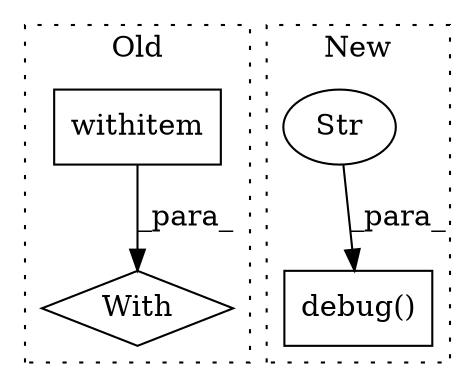 digraph G {
subgraph cluster0 {
1 [label="With" a="39" s="3411,3431" l="5,22" shape="diamond"];
4 [label="withitem" a="49" s="3416" l="15" shape="box"];
label = "Old";
style="dotted";
}
subgraph cluster1 {
2 [label="debug()" a="75" s="4996,5024" l="13,1" shape="box"];
3 [label="Str" a="66" s="5009" l="15" shape="ellipse"];
label = "New";
style="dotted";
}
3 -> 2 [label="_para_"];
4 -> 1 [label="_para_"];
}
